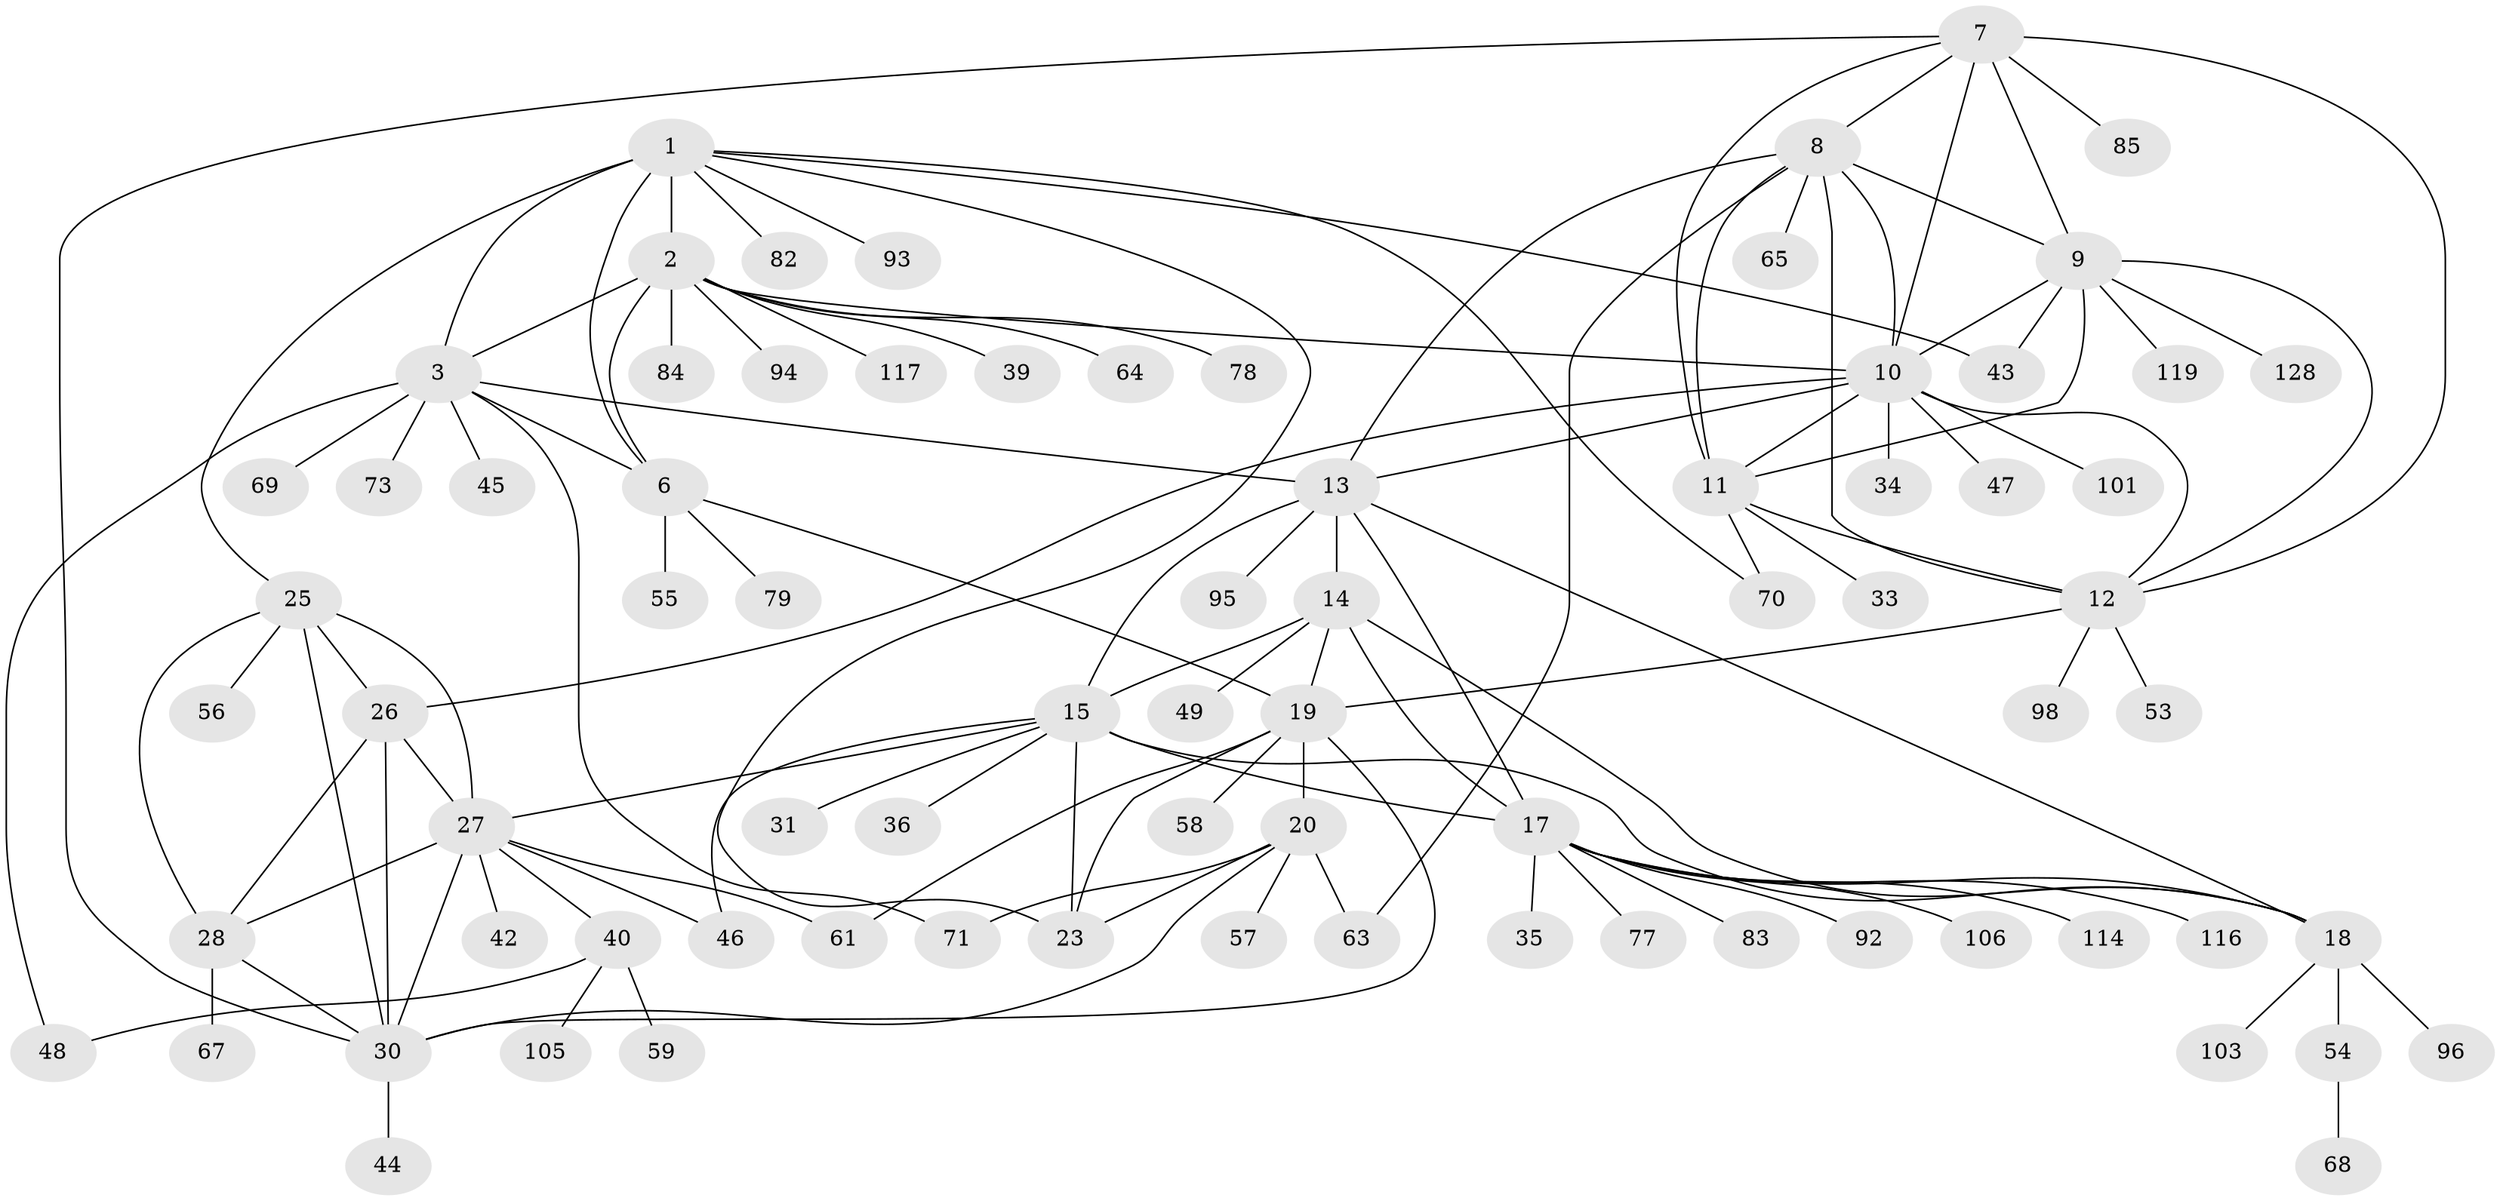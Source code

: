 // original degree distribution, {11: 0.023255813953488372, 6: 0.023255813953488372, 9: 0.046511627906976744, 7: 0.046511627906976744, 10: 0.031007751937984496, 8: 0.031007751937984496, 13: 0.007751937984496124, 5: 0.007751937984496124, 12: 0.015503875968992248, 2: 0.11627906976744186, 3: 0.031007751937984496, 1: 0.5968992248062015, 4: 0.023255813953488372}
// Generated by graph-tools (version 1.1) at 2025/19/03/04/25 18:19:55]
// undirected, 77 vertices, 120 edges
graph export_dot {
graph [start="1"]
  node [color=gray90,style=filled];
  1;
  2 [super="+4"];
  3;
  6 [super="+38+74"];
  7;
  8 [super="+120+115"];
  9;
  10 [super="+32"];
  11 [super="+60+126+80"];
  12 [super="+52"];
  13;
  14;
  15 [super="+16+87+118+127+51"];
  17;
  18;
  19 [super="+22+21+72"];
  20 [super="+24+99+121+62"];
  23;
  25;
  26 [super="+86+91+89"];
  27 [super="+29"];
  28 [super="+107+97+122+75"];
  30;
  31 [super="+66"];
  33;
  34;
  35;
  36;
  39;
  40;
  42;
  43 [super="+125"];
  44;
  45;
  46;
  47;
  48;
  49;
  53;
  54 [super="+88"];
  55;
  56;
  57 [super="+81"];
  58;
  59;
  61;
  63;
  64;
  65;
  67 [super="+90"];
  68;
  69;
  70;
  71;
  73;
  77;
  78 [super="+112"];
  79;
  82;
  83;
  84;
  85;
  92;
  93;
  94;
  95;
  96 [super="+109"];
  98;
  101;
  103;
  105;
  106;
  114;
  116;
  117;
  119;
  128;
  1 -- 2 [weight=3];
  1 -- 3;
  1 -- 6;
  1 -- 23;
  1 -- 25;
  1 -- 43;
  1 -- 70;
  1 -- 82;
  1 -- 93;
  2 -- 3 [weight=3];
  2 -- 6 [weight=3];
  2 -- 78;
  2 -- 64;
  2 -- 39;
  2 -- 10;
  2 -- 84;
  2 -- 117;
  2 -- 94;
  3 -- 6;
  3 -- 13;
  3 -- 45;
  3 -- 48;
  3 -- 69;
  3 -- 71;
  3 -- 73;
  6 -- 55;
  6 -- 79;
  6 -- 19;
  7 -- 8;
  7 -- 9;
  7 -- 10;
  7 -- 11;
  7 -- 12;
  7 -- 30;
  7 -- 85;
  8 -- 9;
  8 -- 10;
  8 -- 11;
  8 -- 12;
  8 -- 13;
  8 -- 63;
  8 -- 65;
  9 -- 10;
  9 -- 11;
  9 -- 12;
  9 -- 43;
  9 -- 119;
  9 -- 128;
  10 -- 11;
  10 -- 12;
  10 -- 47;
  10 -- 101;
  10 -- 34;
  10 -- 13;
  10 -- 26;
  11 -- 12;
  11 -- 33;
  11 -- 70;
  12 -- 19;
  12 -- 98;
  12 -- 53;
  13 -- 14;
  13 -- 15 [weight=2];
  13 -- 17;
  13 -- 18;
  13 -- 95;
  14 -- 15 [weight=2];
  14 -- 17;
  14 -- 18;
  14 -- 49;
  14 -- 19;
  15 -- 17 [weight=2];
  15 -- 18 [weight=2];
  15 -- 31;
  15 -- 36;
  15 -- 46;
  15 -- 27;
  15 -- 23;
  17 -- 18;
  17 -- 35;
  17 -- 77;
  17 -- 83;
  17 -- 92;
  17 -- 106;
  17 -- 114;
  17 -- 116;
  18 -- 54;
  18 -- 96;
  18 -- 103;
  19 -- 20 [weight=6];
  19 -- 23 [weight=3];
  19 -- 58;
  19 -- 61;
  19 -- 30;
  20 -- 23 [weight=2];
  20 -- 71;
  20 -- 57;
  20 -- 30;
  20 -- 63;
  25 -- 26;
  25 -- 27 [weight=2];
  25 -- 28;
  25 -- 30;
  25 -- 56;
  26 -- 27 [weight=2];
  26 -- 28;
  26 -- 30;
  27 -- 28 [weight=2];
  27 -- 30 [weight=2];
  27 -- 40;
  27 -- 42;
  27 -- 61;
  27 -- 46;
  28 -- 30;
  28 -- 67;
  30 -- 44;
  40 -- 48;
  40 -- 59;
  40 -- 105;
  54 -- 68;
}
